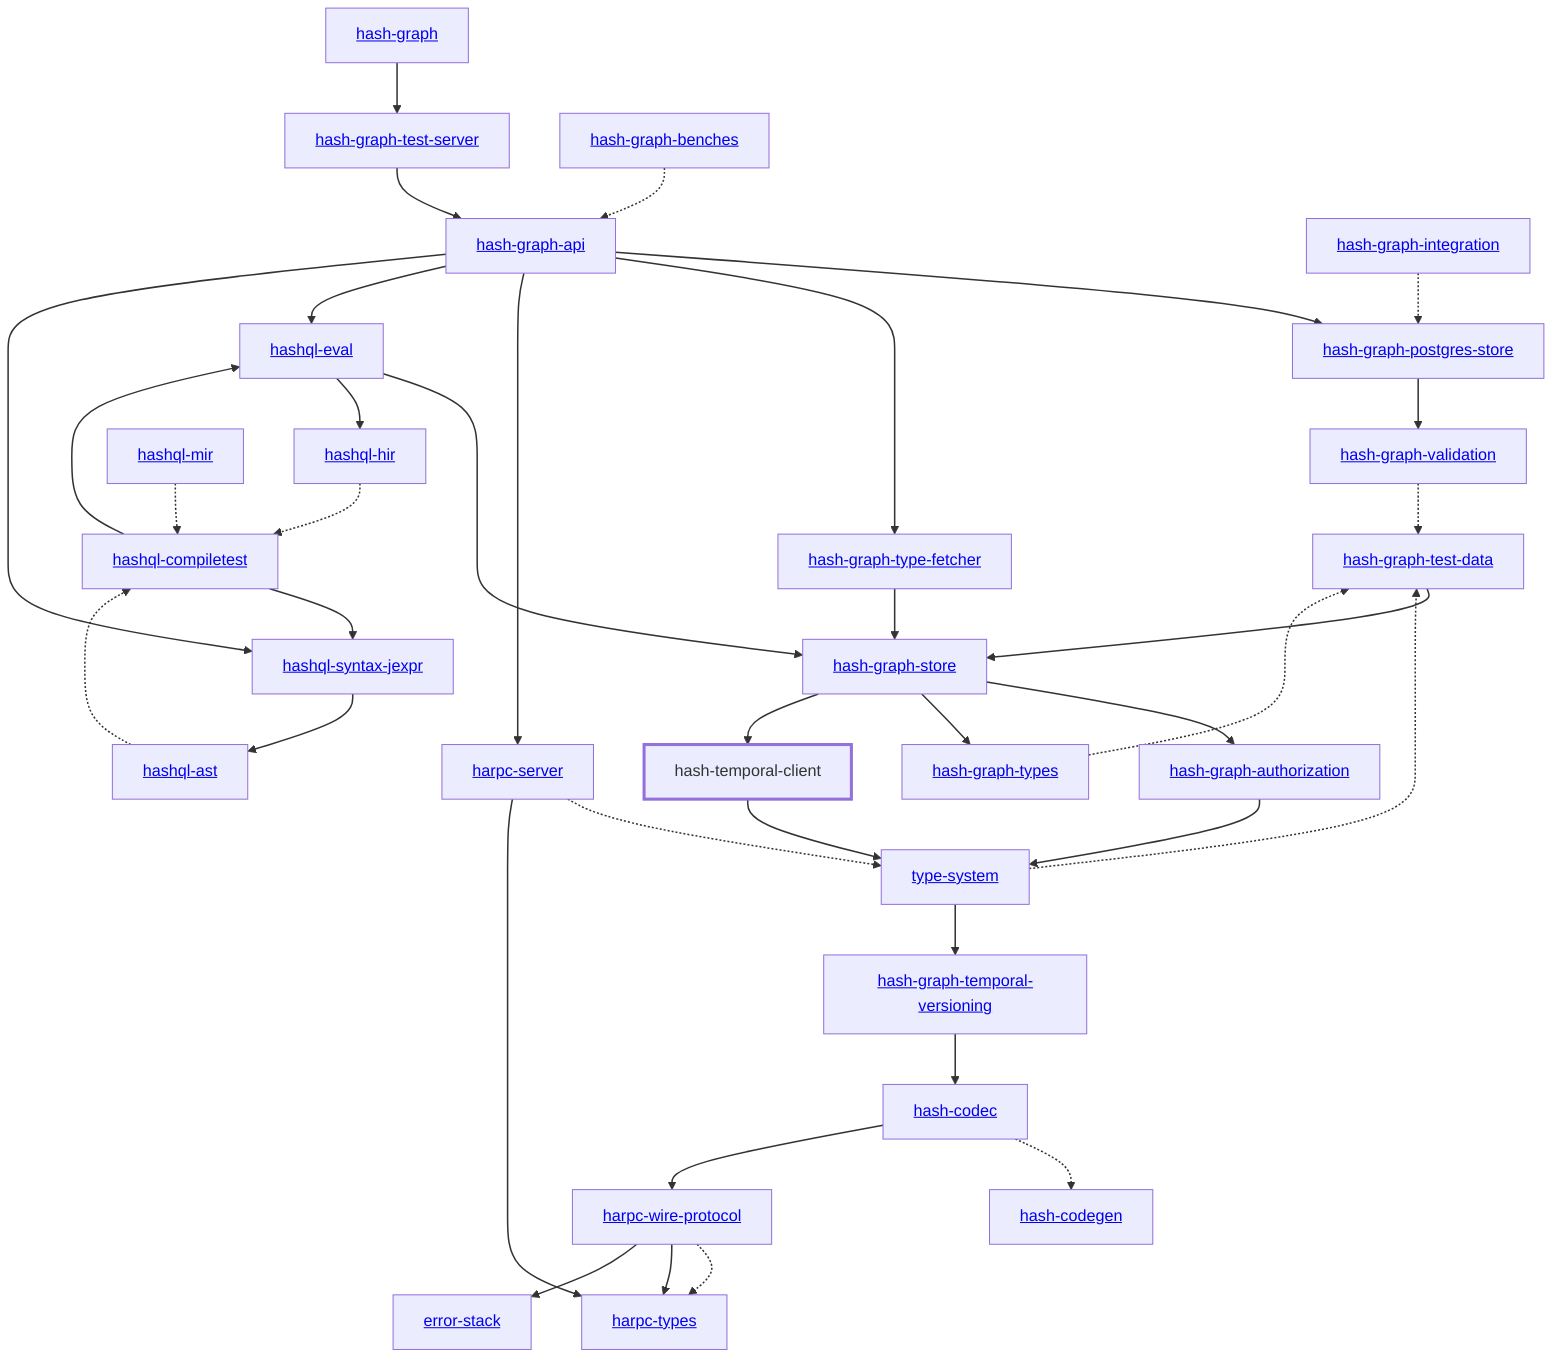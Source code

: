 graph TD
    linkStyle default stroke-width:1.5px
    classDef default stroke-width:1px
    classDef root stroke-width:3px
    classDef dev stroke-width:1px
    classDef build stroke-width:1px
    %% Legend
    %% --> : Normal dependency
    %% -.-> : Dev dependency
    %% ---> : Build dependency
    0[<a href="../hash_graph/index.html">hash-graph</a>]
    1[<a href="../type_system/index.html">type-system</a>]
    2[<a href="../hash_codec/index.html">hash-codec</a>]
    3[<a href="../hash_codegen/index.html">hash-codegen</a>]
    4[<a href="../hash_graph_api/index.html">hash-graph-api</a>]
    5[<a href="../hash_graph_authorization/index.html">hash-graph-authorization</a>]
    6[<a href="../hash_graph_postgres_store/index.html">hash-graph-postgres-store</a>]
    7[<a href="../hash_graph_store/index.html">hash-graph-store</a>]
    8[<a href="../hash_graph_temporal_versioning/index.html">hash-graph-temporal-versioning</a>]
    9[<a href="../hash_graph_test_server/index.html">hash-graph-test-server</a>]
    10[<a href="../hash_graph_type_fetcher/index.html">hash-graph-type-fetcher</a>]
    11[<a href="../hash_graph_types/index.html">hash-graph-types</a>]
    12[<a href="../hash_graph_validation/index.html">hash-graph-validation</a>]
    13[<a href="../harpc_server/index.html">harpc-server</a>]
    14[<a href="../harpc_types/index.html">harpc-types</a>]
    15[<a href="../harpc_wire_protocol/index.html">harpc-wire-protocol</a>]
    16[<a href="../hashql_ast/index.html">hashql-ast</a>]
    17[<a href="../hashql_compiletest/index.html">hashql-compiletest</a>]
    18[<a href="../hashql_eval/index.html">hashql-eval</a>]
    19[<a href="../hashql_hir/index.html">hashql-hir</a>]
    20[<a href="../hashql_mir/index.html">hashql-mir</a>]
    21[<a href="../hashql_syntax_jexpr/index.html">hashql-syntax-jexpr</a>]
    22[hash-temporal-client]
    class 22 root
    23[<a href="../error_stack/index.html">error-stack</a>]
    24[<a href="../hash_graph_benches/index.html">hash-graph-benches</a>]
    25[<a href="../hash_graph_integration/index.html">hash-graph-integration</a>]
    26[<a href="../hash_graph_test_data/index.html">hash-graph-test-data</a>]
    0 --> 9
    1 --> 8
    1 -.-> 26
    2 -.-> 3
    2 --> 15
    4 --> 6
    4 --> 10
    4 --> 13
    4 --> 18
    4 --> 21
    5 --> 1
    6 --> 12
    7 --> 5
    7 --> 11
    7 --> 22
    8 --> 2
    9 --> 4
    10 --> 7
    11 -.-> 26
    12 -.-> 26
    13 -.-> 1
    13 --> 14
    15 -.-> 14
    15 --> 14
    15 --> 23
    16 -.-> 17
    17 --> 18
    17 --> 21
    18 --> 7
    18 --> 19
    19 -.-> 17
    20 -.-> 17
    21 --> 16
    22 --> 1
    24 -.-> 4
    25 -.-> 6
    26 --> 7